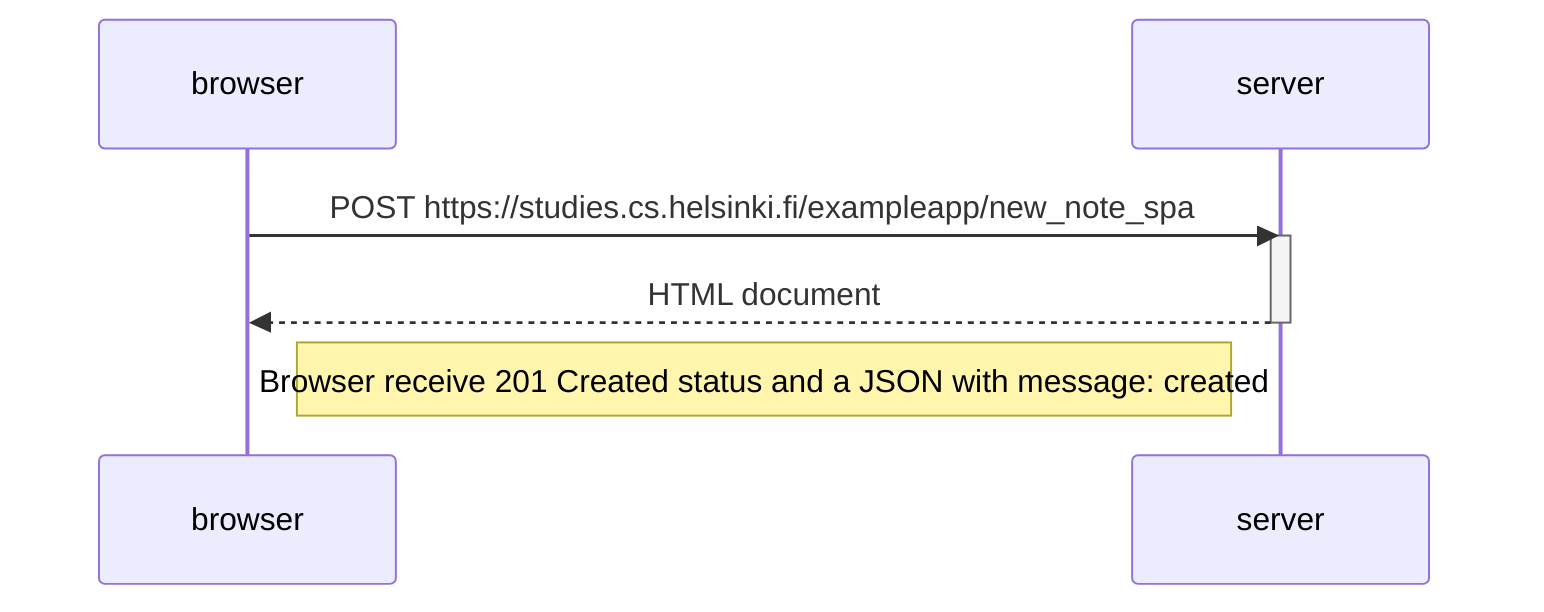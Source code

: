 sequenceDiagram
    participant browser
    participant server

    browser->>server: POST https://studies.cs.helsinki.fi/exampleapp/new_note_spa
    activate server
    server-->>browser: HTML document
    deactivate server

    Note right of browser: Browser receive 201 Created status and a JSON with message: created